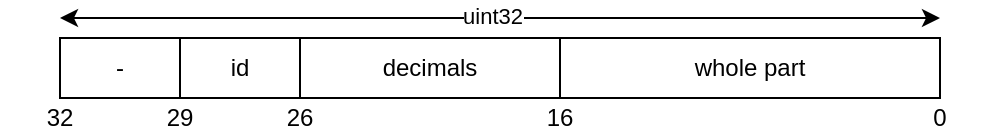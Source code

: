<mxfile version="23.1.4" type="device">
  <diagram name="Page-1" id="T6es6jfnQ5XxAt5cmPew">
    <mxGraphModel dx="830" dy="439" grid="1" gridSize="10" guides="1" tooltips="1" connect="1" arrows="1" fold="1" page="1" pageScale="1" pageWidth="827" pageHeight="1169" math="0" shadow="0">
      <root>
        <mxCell id="0" />
        <mxCell id="1" parent="0" />
        <mxCell id="cPr4gPhu2mPn3_O7HKi8-1" value="-" style="rounded=0;whiteSpace=wrap;html=1;" vertex="1" parent="1">
          <mxGeometry x="100" y="130" width="60" height="30" as="geometry" />
        </mxCell>
        <mxCell id="cPr4gPhu2mPn3_O7HKi8-2" value="id" style="rounded=0;whiteSpace=wrap;html=1;" vertex="1" parent="1">
          <mxGeometry x="160" y="130" width="60" height="30" as="geometry" />
        </mxCell>
        <mxCell id="cPr4gPhu2mPn3_O7HKi8-3" value="decimals" style="rounded=0;whiteSpace=wrap;html=1;" vertex="1" parent="1">
          <mxGeometry x="220" y="130" width="130" height="30" as="geometry" />
        </mxCell>
        <mxCell id="cPr4gPhu2mPn3_O7HKi8-4" value="whole part" style="rounded=0;whiteSpace=wrap;html=1;" vertex="1" parent="1">
          <mxGeometry x="350" y="130" width="190" height="30" as="geometry" />
        </mxCell>
        <mxCell id="cPr4gPhu2mPn3_O7HKi8-5" value="0" style="text;html=1;align=center;verticalAlign=middle;whiteSpace=wrap;rounded=0;" vertex="1" parent="1">
          <mxGeometry x="510" y="160" width="60" height="20" as="geometry" />
        </mxCell>
        <mxCell id="cPr4gPhu2mPn3_O7HKi8-6" value="16" style="text;html=1;align=center;verticalAlign=middle;whiteSpace=wrap;rounded=0;" vertex="1" parent="1">
          <mxGeometry x="320" y="160" width="60" height="20" as="geometry" />
        </mxCell>
        <mxCell id="cPr4gPhu2mPn3_O7HKi8-7" value="26" style="text;html=1;align=center;verticalAlign=middle;whiteSpace=wrap;rounded=0;" vertex="1" parent="1">
          <mxGeometry x="190" y="160" width="60" height="20" as="geometry" />
        </mxCell>
        <mxCell id="cPr4gPhu2mPn3_O7HKi8-8" value="29" style="text;html=1;align=center;verticalAlign=middle;whiteSpace=wrap;rounded=0;" vertex="1" parent="1">
          <mxGeometry x="130" y="160" width="60" height="20" as="geometry" />
        </mxCell>
        <mxCell id="cPr4gPhu2mPn3_O7HKi8-9" value="32" style="text;html=1;align=center;verticalAlign=middle;whiteSpace=wrap;rounded=0;" vertex="1" parent="1">
          <mxGeometry x="70" y="160" width="60" height="20" as="geometry" />
        </mxCell>
        <mxCell id="cPr4gPhu2mPn3_O7HKi8-10" value="" style="endArrow=classic;startArrow=classic;html=1;rounded=0;" edge="1" parent="1">
          <mxGeometry width="50" height="50" relative="1" as="geometry">
            <mxPoint x="100" y="120" as="sourcePoint" />
            <mxPoint x="540" y="120" as="targetPoint" />
          </mxGeometry>
        </mxCell>
        <mxCell id="cPr4gPhu2mPn3_O7HKi8-11" value="uint32" style="edgeLabel;html=1;align=center;verticalAlign=middle;resizable=0;points=[];" vertex="1" connectable="0" parent="cPr4gPhu2mPn3_O7HKi8-10">
          <mxGeometry x="-0.019" y="1" relative="1" as="geometry">
            <mxPoint as="offset" />
          </mxGeometry>
        </mxCell>
      </root>
    </mxGraphModel>
  </diagram>
</mxfile>
